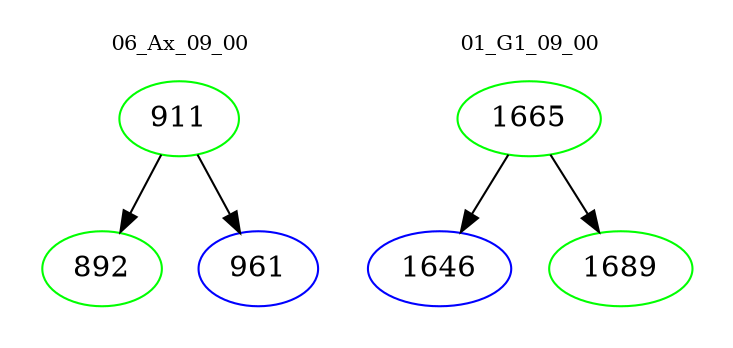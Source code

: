 digraph{
subgraph cluster_0 {
color = white
label = "06_Ax_09_00";
fontsize=10;
T0_911 [label="911", color="green"]
T0_911 -> T0_892 [color="black"]
T0_892 [label="892", color="green"]
T0_911 -> T0_961 [color="black"]
T0_961 [label="961", color="blue"]
}
subgraph cluster_1 {
color = white
label = "01_G1_09_00";
fontsize=10;
T1_1665 [label="1665", color="green"]
T1_1665 -> T1_1646 [color="black"]
T1_1646 [label="1646", color="blue"]
T1_1665 -> T1_1689 [color="black"]
T1_1689 [label="1689", color="green"]
}
}
